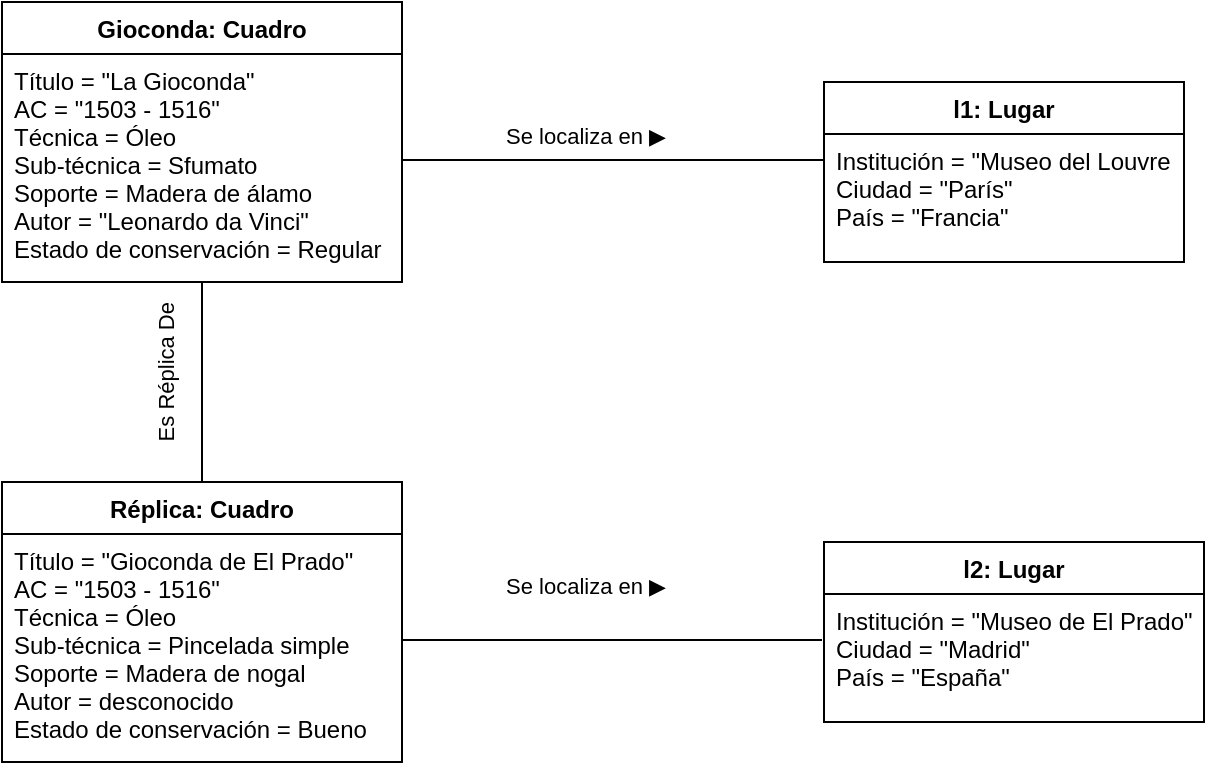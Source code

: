 <mxfile version="16.5.5" type="github">
  <diagram id="C5RBs43oDa-KdzZeNtuy" name="Page-1">
    <mxGraphModel dx="1350" dy="605" grid="1" gridSize="10" guides="1" tooltips="1" connect="1" arrows="1" fold="1" page="1" pageScale="1" pageWidth="827" pageHeight="1169" math="0" shadow="0">
      <root>
        <mxCell id="WIyWlLk6GJQsqaUBKTNV-0" />
        <mxCell id="WIyWlLk6GJQsqaUBKTNV-1" parent="WIyWlLk6GJQsqaUBKTNV-0" />
        <mxCell id="1caRZkShCUoI9Z8iWMvW-0" value="Gioconda: Cuadro" style="swimlane;fontStyle=1;align=center;verticalAlign=top;childLayout=stackLayout;horizontal=1;startSize=26;horizontalStack=0;resizeParent=1;resizeLast=0;collapsible=1;marginBottom=0;rounded=0;shadow=0;strokeWidth=1;" vertex="1" parent="WIyWlLk6GJQsqaUBKTNV-1">
          <mxGeometry x="280" y="440" width="200" height="140" as="geometry">
            <mxRectangle x="230" y="140" width="160" height="26" as="alternateBounds" />
          </mxGeometry>
        </mxCell>
        <mxCell id="1caRZkShCUoI9Z8iWMvW-1" value="Título = &quot;La Gioconda&quot;&#xa;AC = &quot;1503 - 1516&quot;&#xa;Técnica = Óleo&#xa;Sub-técnica = Sfumato&#xa;Soporte = Madera de álamo&#xa;Autor = &quot;Leonardo da Vinci&quot;&#xa;Estado de conservación = Regular" style="text;align=left;verticalAlign=top;spacingLeft=4;spacingRight=4;overflow=hidden;rotatable=0;points=[[0,0.5],[1,0.5]];portConstraint=eastwest;" vertex="1" parent="1caRZkShCUoI9Z8iWMvW-0">
          <mxGeometry y="26" width="200" height="114" as="geometry" />
        </mxCell>
        <mxCell id="1caRZkShCUoI9Z8iWMvW-2" value="l1: Lugar" style="swimlane;fontStyle=1;align=center;verticalAlign=top;childLayout=stackLayout;horizontal=1;startSize=26;horizontalStack=0;resizeParent=1;resizeLast=0;collapsible=1;marginBottom=0;rounded=0;shadow=0;strokeWidth=1;" vertex="1" parent="WIyWlLk6GJQsqaUBKTNV-1">
          <mxGeometry x="691" y="480" width="180" height="90" as="geometry">
            <mxRectangle x="340" y="380" width="170" height="26" as="alternateBounds" />
          </mxGeometry>
        </mxCell>
        <mxCell id="1caRZkShCUoI9Z8iWMvW-3" value="Institución = &quot;Museo del Louvre&#xa;Ciudad = &quot;París&quot;&#xa;País = &quot;Francia&quot;" style="text;align=left;verticalAlign=top;spacingLeft=4;spacingRight=4;overflow=hidden;rotatable=0;points=[[0,0.5],[1,0.5]];portConstraint=eastwest;" vertex="1" parent="1caRZkShCUoI9Z8iWMvW-2">
          <mxGeometry y="26" width="180" height="64" as="geometry" />
        </mxCell>
        <mxCell id="1caRZkShCUoI9Z8iWMvW-4" value="" style="endArrow=none;html=1;edgeStyle=orthogonalEdgeStyle;rounded=0;exitX=1;exitY=0.5;exitDx=0;exitDy=0;entryX=0;entryY=0.5;entryDx=0;entryDy=0;" edge="1" parent="WIyWlLk6GJQsqaUBKTNV-1" source="1caRZkShCUoI9Z8iWMvW-1" target="1caRZkShCUoI9Z8iWMvW-3">
          <mxGeometry relative="1" as="geometry">
            <mxPoint x="480" y="440" as="sourcePoint" />
            <mxPoint x="600" y="520" as="targetPoint" />
            <Array as="points">
              <mxPoint x="480" y="519" />
            </Array>
          </mxGeometry>
        </mxCell>
        <mxCell id="1caRZkShCUoI9Z8iWMvW-5" value="Se localiza en ▶" style="edgeLabel;resizable=0;html=1;align=left;verticalAlign=bottom;" connectable="0" vertex="1" parent="1caRZkShCUoI9Z8iWMvW-4">
          <mxGeometry x="-1" relative="1" as="geometry">
            <mxPoint x="50" y="-8" as="offset" />
          </mxGeometry>
        </mxCell>
        <mxCell id="1caRZkShCUoI9Z8iWMvW-6" value="" style="endArrow=none;html=1;edgeStyle=orthogonalEdgeStyle;rounded=0;exitX=0.5;exitY=1;exitDx=0;exitDy=0;entryX=0.5;entryY=0;entryDx=0;entryDy=0;" edge="1" parent="WIyWlLk6GJQsqaUBKTNV-1" source="1caRZkShCUoI9Z8iWMvW-0" target="1caRZkShCUoI9Z8iWMvW-8">
          <mxGeometry relative="1" as="geometry">
            <mxPoint x="150" y="640" as="sourcePoint" />
            <mxPoint x="380" y="650" as="targetPoint" />
          </mxGeometry>
        </mxCell>
        <mxCell id="1caRZkShCUoI9Z8iWMvW-7" value="Es Réplica De" style="edgeLabel;resizable=0;html=1;align=right;verticalAlign=bottom;rotation=-90;" connectable="0" vertex="1" parent="1caRZkShCUoI9Z8iWMvW-6">
          <mxGeometry x="1" relative="1" as="geometry">
            <mxPoint x="-10" y="-90" as="offset" />
          </mxGeometry>
        </mxCell>
        <mxCell id="1caRZkShCUoI9Z8iWMvW-8" value="Réplica: Cuadro" style="swimlane;fontStyle=1;align=center;verticalAlign=top;childLayout=stackLayout;horizontal=1;startSize=26;horizontalStack=0;resizeParent=1;resizeLast=0;collapsible=1;marginBottom=0;rounded=0;shadow=0;strokeWidth=1;" vertex="1" parent="WIyWlLk6GJQsqaUBKTNV-1">
          <mxGeometry x="280" y="680" width="200" height="140" as="geometry">
            <mxRectangle x="230" y="140" width="160" height="26" as="alternateBounds" />
          </mxGeometry>
        </mxCell>
        <mxCell id="1caRZkShCUoI9Z8iWMvW-9" value="Título = &quot;Gioconda de El Prado&quot;&#xa;AC = &quot;1503 - 1516&quot;&#xa;Técnica = Óleo&#xa;Sub-técnica = Pincelada simple&#xa;Soporte = Madera de nogal&#xa;Autor = desconocido&#xa;Estado de conservación = Bueno" style="text;align=left;verticalAlign=top;spacingLeft=4;spacingRight=4;overflow=hidden;rotatable=0;points=[[0,0.5],[1,0.5]];portConstraint=eastwest;" vertex="1" parent="1caRZkShCUoI9Z8iWMvW-8">
          <mxGeometry y="26" width="200" height="114" as="geometry" />
        </mxCell>
        <mxCell id="1caRZkShCUoI9Z8iWMvW-10" value="" style="endArrow=none;html=1;edgeStyle=orthogonalEdgeStyle;rounded=0;exitX=1;exitY=0.5;exitDx=0;exitDy=0;" edge="1" parent="WIyWlLk6GJQsqaUBKTNV-1" source="1caRZkShCUoI9Z8iWMvW-9">
          <mxGeometry relative="1" as="geometry">
            <mxPoint x="480" y="680" as="sourcePoint" />
            <mxPoint x="690" y="759" as="targetPoint" />
            <Array as="points">
              <mxPoint x="480" y="759" />
            </Array>
          </mxGeometry>
        </mxCell>
        <mxCell id="1caRZkShCUoI9Z8iWMvW-11" value="Se localiza en ▶" style="edgeLabel;resizable=0;html=1;align=left;verticalAlign=bottom;" connectable="0" vertex="1" parent="1caRZkShCUoI9Z8iWMvW-10">
          <mxGeometry x="-1" relative="1" as="geometry">
            <mxPoint x="50" y="-23" as="offset" />
          </mxGeometry>
        </mxCell>
        <mxCell id="1caRZkShCUoI9Z8iWMvW-12" value="l2: Lugar" style="swimlane;fontStyle=1;align=center;verticalAlign=top;childLayout=stackLayout;horizontal=1;startSize=26;horizontalStack=0;resizeParent=1;resizeLast=0;collapsible=1;marginBottom=0;rounded=0;shadow=0;strokeWidth=1;" vertex="1" parent="WIyWlLk6GJQsqaUBKTNV-1">
          <mxGeometry x="691" y="710" width="190" height="90" as="geometry">
            <mxRectangle x="340" y="380" width="170" height="26" as="alternateBounds" />
          </mxGeometry>
        </mxCell>
        <mxCell id="1caRZkShCUoI9Z8iWMvW-13" value="Institución = &quot;Museo de El Prado&quot;&#xa;Ciudad = &quot;Madrid&quot;&#xa;País = &quot;España&quot;" style="text;align=left;verticalAlign=top;spacingLeft=4;spacingRight=4;overflow=hidden;rotatable=0;points=[[0,0.5],[1,0.5]];portConstraint=eastwest;" vertex="1" parent="1caRZkShCUoI9Z8iWMvW-12">
          <mxGeometry y="26" width="190" height="64" as="geometry" />
        </mxCell>
      </root>
    </mxGraphModel>
  </diagram>
</mxfile>
